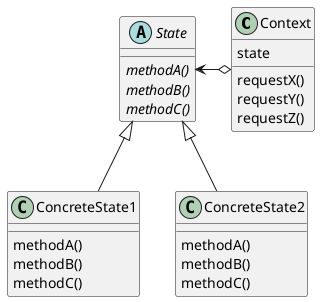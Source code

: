 @startuml

class Context {
	state

	requestX()
	requestY()
	requestZ()
}

abstract class State {
	{abstract} methodA()
	{abstract} methodB()
	{abstract} methodC()
}

class ConcreteState1 {
	methodA()
	methodB()
	methodC()
}

class ConcreteState2 {
	methodA()
	methodB()
	methodC()
}

State <-right-o Context
State <|-- ConcreteState1
State <|-- ConcreteState2


@enduml